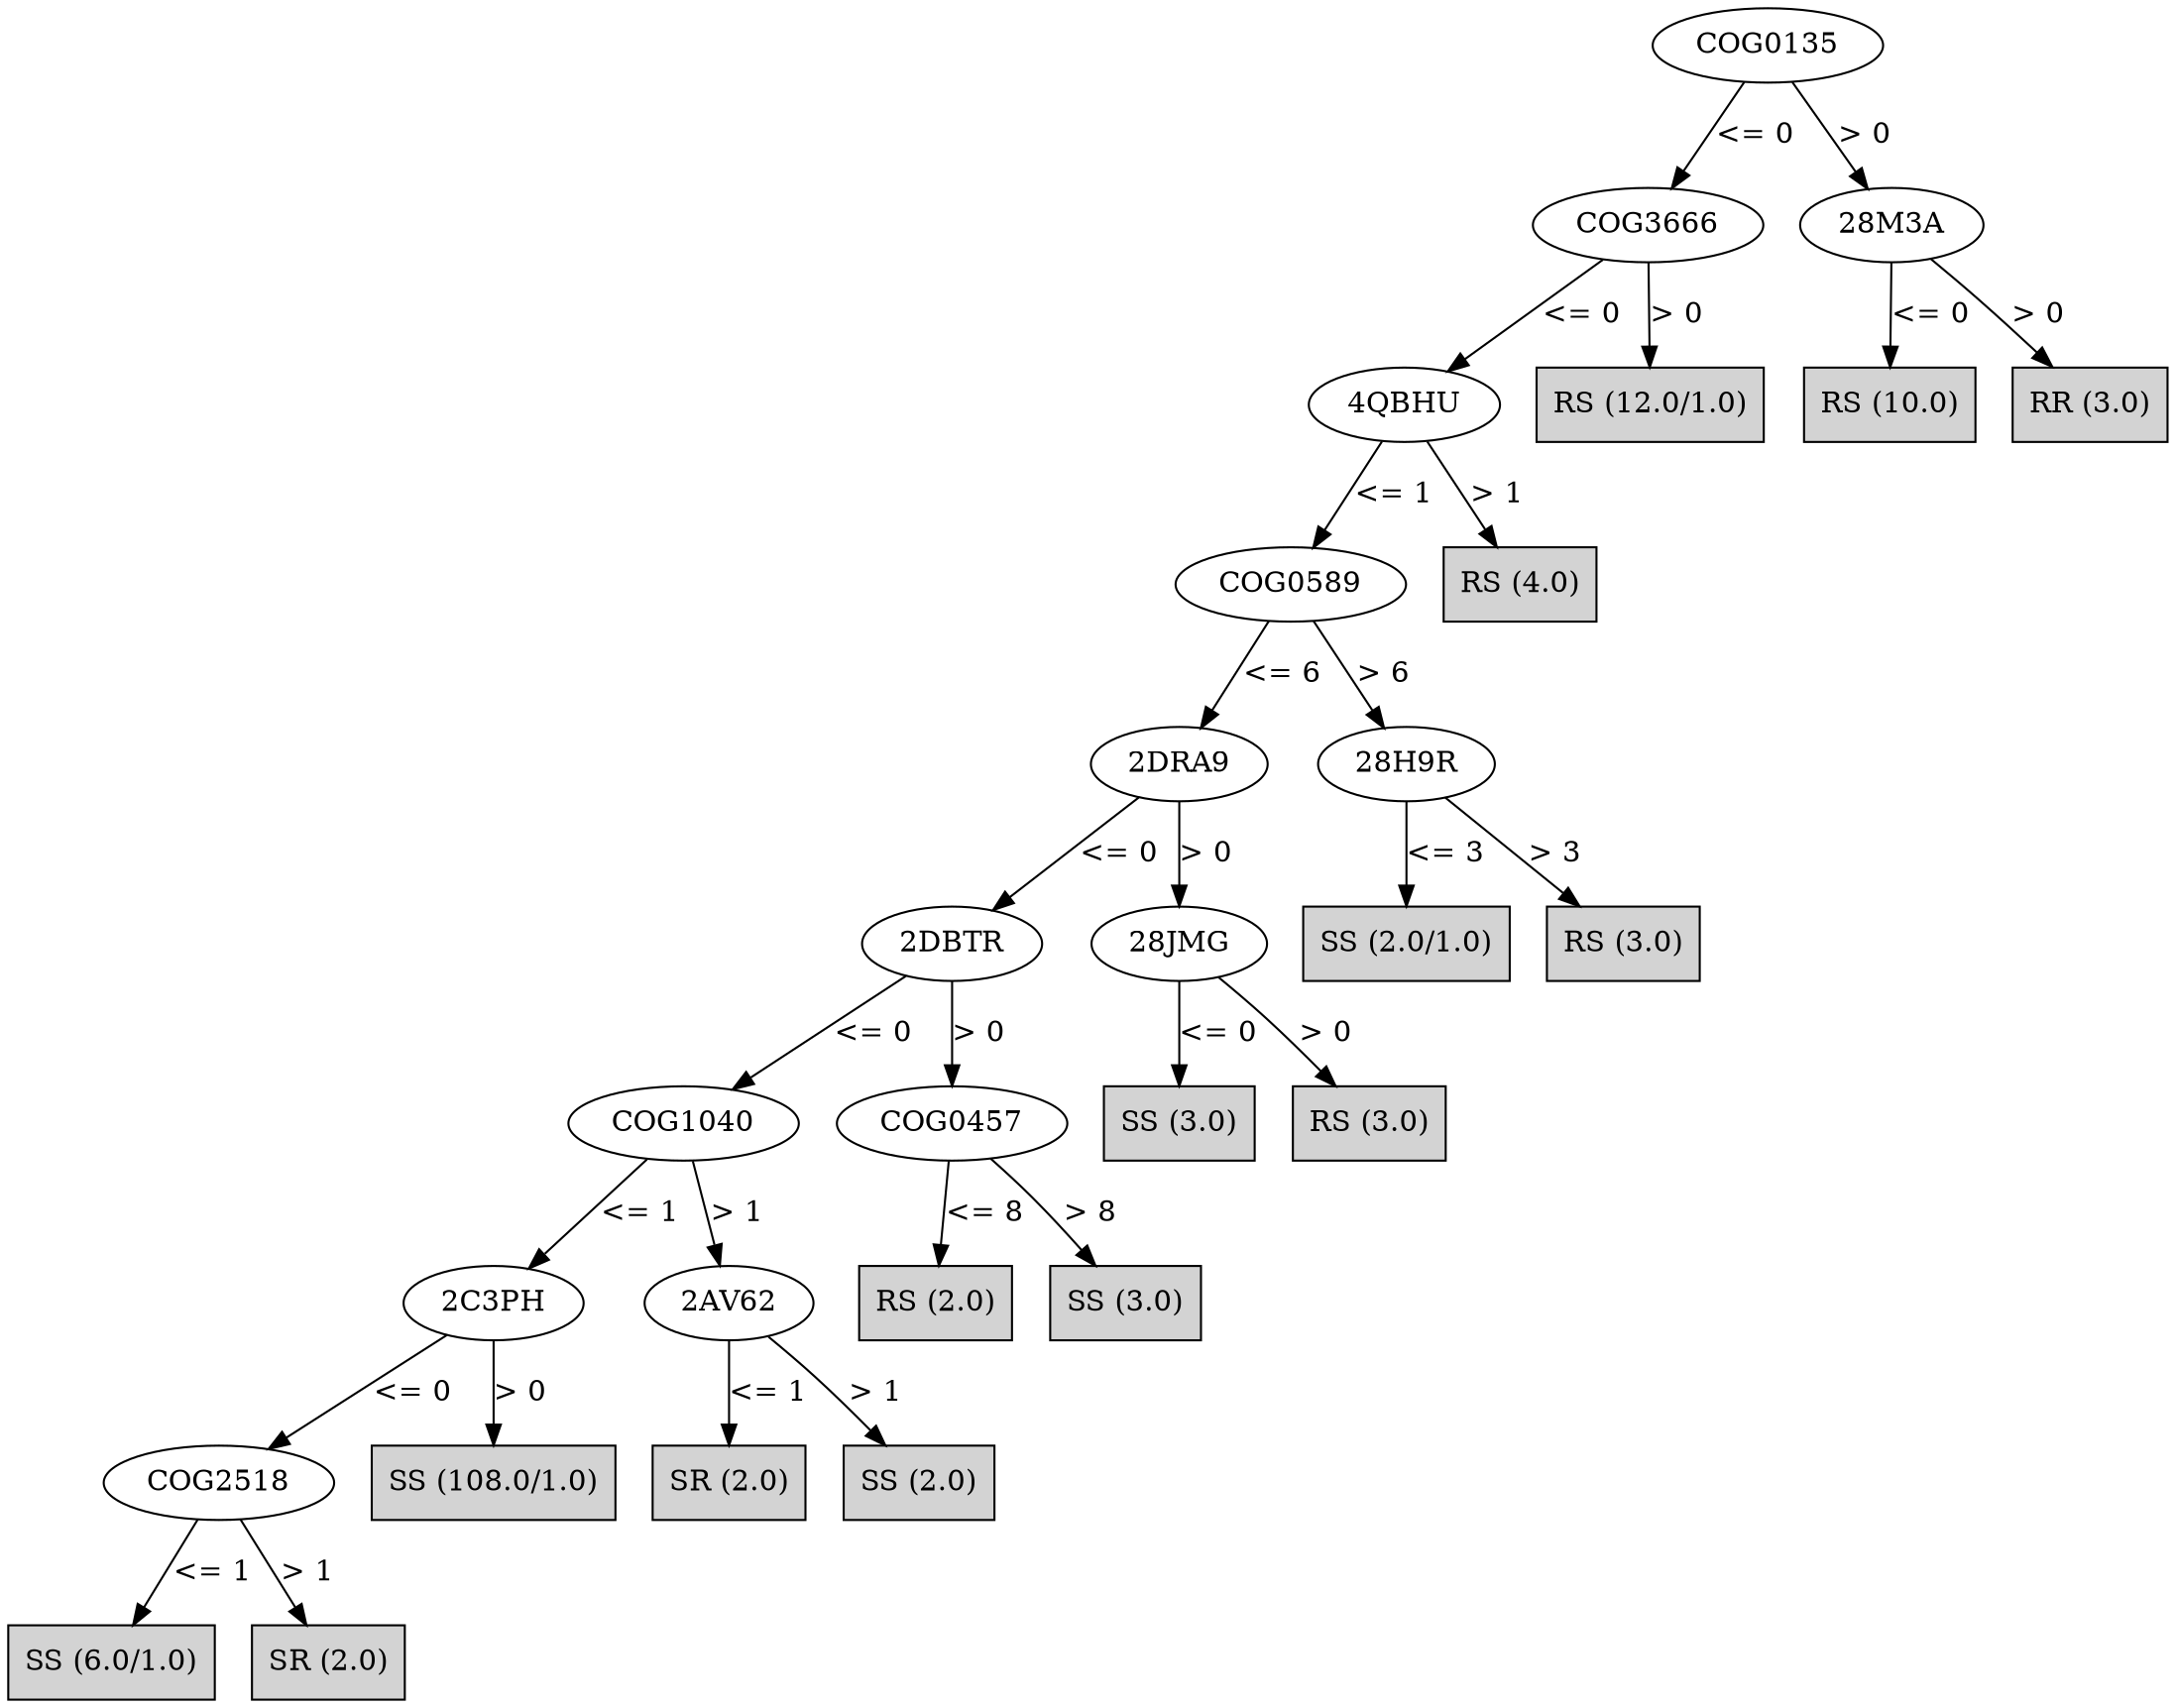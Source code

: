 digraph J48Tree {
N0 [label="COG0135" ]
N0->N1 [label="<= 0"]
N1 [label="COG3666" ]
N1->N2 [label="<= 0"]
N2 [label="4QBHU" ]
N2->N3 [label="<= 1"]
N3 [label="COG0589" ]
N3->N4 [label="<= 6"]
N4 [label="2DRA9" ]
N4->N5 [label="<= 0"]
N5 [label="2DBTR" ]
N5->N6 [label="<= 0"]
N6 [label="COG1040" ]
N6->N7 [label="<= 1"]
N7 [label="2C3PH" ]
N7->N8 [label="<= 0"]
N8 [label="COG2518" ]
N8->N9 [label="<= 1"]
N9 [label="SS (6.0/1.0)" shape=box style=filled ]
N8->N10 [label="> 1"]
N10 [label="SR (2.0)" shape=box style=filled ]
N7->N11 [label="> 0"]
N11 [label="SS (108.0/1.0)" shape=box style=filled ]
N6->N12 [label="> 1"]
N12 [label="2AV62" ]
N12->N13 [label="<= 1"]
N13 [label="SR (2.0)" shape=box style=filled ]
N12->N14 [label="> 1"]
N14 [label="SS (2.0)" shape=box style=filled ]
N5->N15 [label="> 0"]
N15 [label="COG0457" ]
N15->N16 [label="<= 8"]
N16 [label="RS (2.0)" shape=box style=filled ]
N15->N17 [label="> 8"]
N17 [label="SS (3.0)" shape=box style=filled ]
N4->N18 [label="> 0"]
N18 [label="28JMG" ]
N18->N19 [label="<= 0"]
N19 [label="SS (3.0)" shape=box style=filled ]
N18->N20 [label="> 0"]
N20 [label="RS (3.0)" shape=box style=filled ]
N3->N21 [label="> 6"]
N21 [label="28H9R" ]
N21->N22 [label="<= 3"]
N22 [label="SS (2.0/1.0)" shape=box style=filled ]
N21->N23 [label="> 3"]
N23 [label="RS (3.0)" shape=box style=filled ]
N2->N24 [label="> 1"]
N24 [label="RS (4.0)" shape=box style=filled ]
N1->N25 [label="> 0"]
N25 [label="RS (12.0/1.0)" shape=box style=filled ]
N0->N26 [label="> 0"]
N26 [label="28M3A" ]
N26->N27 [label="<= 0"]
N27 [label="RS (10.0)" shape=box style=filled ]
N26->N28 [label="> 0"]
N28 [label="RR (3.0)" shape=box style=filled ]
}

